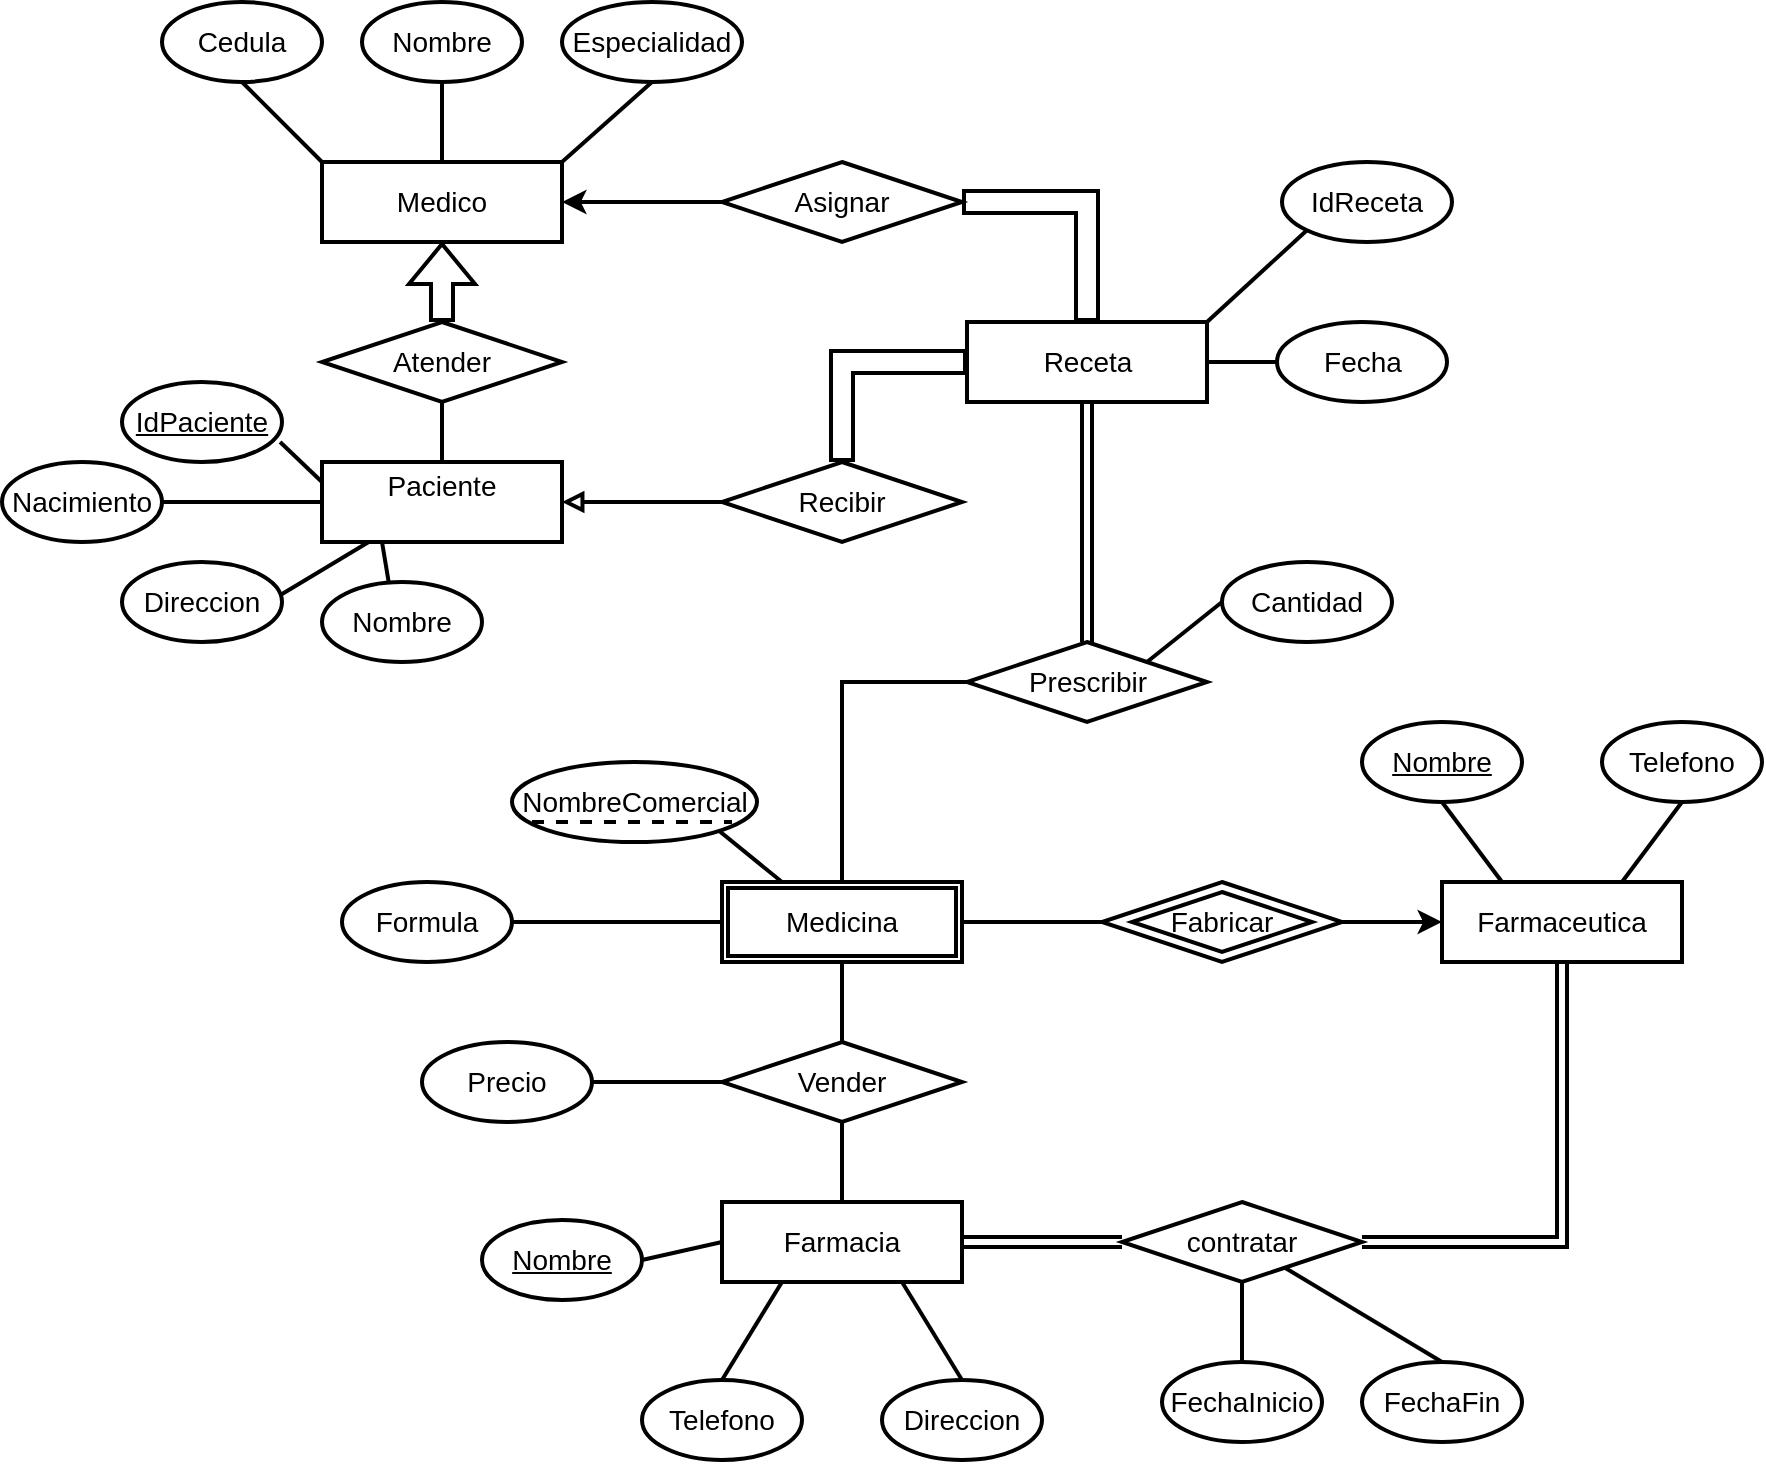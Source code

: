 <mxfile version="20.3.2" type="device"><diagram id="doe84STldm_tAdOhy67T" name="Page-1"><mxGraphModel dx="1335" dy="1814" grid="1" gridSize="10" guides="1" tooltips="1" connect="1" arrows="1" fold="1" page="1" pageScale="1" pageWidth="850" pageHeight="1100" math="0" shadow="0"><root><mxCell id="0"/><mxCell id="1" parent="0"/><mxCell id="BzVYmBJ9-4ABQq1YtEaV-34" style="edgeStyle=none;rounded=0;orthogonalLoop=1;jettySize=auto;html=1;exitX=0.75;exitY=0;exitDx=0;exitDy=0;entryX=0.5;entryY=1;entryDx=0;entryDy=0;strokeWidth=2;endArrow=none;endFill=0;fontSize=14;" edge="1" parent="1" source="BzVYmBJ9-4ABQq1YtEaV-1" target="BzVYmBJ9-4ABQq1YtEaV-30"><mxGeometry relative="1" as="geometry"/></mxCell><mxCell id="BzVYmBJ9-4ABQq1YtEaV-36" style="edgeStyle=none;rounded=0;orthogonalLoop=1;jettySize=auto;html=1;exitX=0;exitY=0.25;exitDx=0;exitDy=0;entryX=0.988;entryY=0.75;entryDx=0;entryDy=0;entryPerimeter=0;strokeWidth=2;endArrow=none;endFill=0;fontSize=14;" edge="1" parent="1" source="BzVYmBJ9-4ABQq1YtEaV-1" target="BzVYmBJ9-4ABQq1YtEaV-32"><mxGeometry relative="1" as="geometry"/></mxCell><mxCell id="BzVYmBJ9-4ABQq1YtEaV-1" value="&lt;div style=&quot;font-size: 14px;&quot;&gt;Paciente&lt;/div&gt;&lt;div style=&quot;font-size: 14px;&quot;&gt;&lt;br style=&quot;font-size: 14px;&quot;&gt;&lt;/div&gt;" style="rounded=0;whiteSpace=wrap;html=1;strokeWidth=2;fontSize=14;" vertex="1" parent="1"><mxGeometry x="400" y="30" width="120" height="40" as="geometry"/></mxCell><mxCell id="BzVYmBJ9-4ABQq1YtEaV-2" value="Farmaceutica" style="rounded=0;whiteSpace=wrap;html=1;strokeWidth=2;fontSize=14;" vertex="1" parent="1"><mxGeometry x="960" y="240" width="120" height="40" as="geometry"/></mxCell><mxCell id="BzVYmBJ9-4ABQq1YtEaV-7" style="edgeStyle=orthogonalEdgeStyle;rounded=0;orthogonalLoop=1;jettySize=auto;html=1;exitX=0.5;exitY=0;exitDx=0;exitDy=0;entryX=0.5;entryY=1;entryDx=0;entryDy=0;endArrow=none;endFill=0;strokeWidth=2;fontSize=14;" edge="1" parent="1" source="BzVYmBJ9-4ABQq1YtEaV-3" target="BzVYmBJ9-4ABQq1YtEaV-6"><mxGeometry relative="1" as="geometry"/></mxCell><mxCell id="BzVYmBJ9-4ABQq1YtEaV-82" style="edgeStyle=none;rounded=0;orthogonalLoop=1;jettySize=auto;html=1;exitX=1;exitY=0.5;exitDx=0;exitDy=0;entryX=0;entryY=0.5;entryDx=0;entryDy=0;strokeWidth=2;startArrow=none;startFill=0;endArrow=none;endFill=0;shape=link;fontSize=14;" edge="1" parent="1" source="BzVYmBJ9-4ABQq1YtEaV-3" target="BzVYmBJ9-4ABQq1YtEaV-79"><mxGeometry relative="1" as="geometry"/></mxCell><mxCell id="BzVYmBJ9-4ABQq1YtEaV-3" value="Farmacia" style="rounded=0;whiteSpace=wrap;html=1;strokeWidth=2;direction=east;fontSize=14;" vertex="1" parent="1"><mxGeometry x="600" y="400" width="120" height="40" as="geometry"/></mxCell><mxCell id="BzVYmBJ9-4ABQq1YtEaV-14" style="edgeStyle=orthogonalEdgeStyle;rounded=0;orthogonalLoop=1;jettySize=auto;html=1;exitX=1;exitY=0.5;exitDx=0;exitDy=0;entryX=0;entryY=0.5;entryDx=0;entryDy=0;endArrow=none;endFill=0;strokeWidth=2;fontSize=14;" edge="1" parent="1" source="BzVYmBJ9-4ABQq1YtEaV-4" target="BzVYmBJ9-4ABQq1YtEaV-11"><mxGeometry relative="1" as="geometry"/></mxCell><mxCell id="BzVYmBJ9-4ABQq1YtEaV-4" value="&lt;div style=&quot;font-size: 14px;&quot;&gt;Medicina&lt;/div&gt;" style="shape=ext;double=1;rounded=0;whiteSpace=wrap;html=1;strokeWidth=2;fontSize=14;" vertex="1" parent="1"><mxGeometry x="600" y="240" width="120" height="40" as="geometry"/></mxCell><mxCell id="BzVYmBJ9-4ABQq1YtEaV-8" style="edgeStyle=orthogonalEdgeStyle;rounded=0;orthogonalLoop=1;jettySize=auto;html=1;exitX=0.5;exitY=0;exitDx=0;exitDy=0;entryX=0.5;entryY=1;entryDx=0;entryDy=0;endArrow=none;endFill=0;strokeWidth=2;fontSize=14;" edge="1" parent="1" source="BzVYmBJ9-4ABQq1YtEaV-6" target="BzVYmBJ9-4ABQq1YtEaV-4"><mxGeometry relative="1" as="geometry"/></mxCell><mxCell id="BzVYmBJ9-4ABQq1YtEaV-23" style="edgeStyle=none;rounded=0;orthogonalLoop=1;jettySize=auto;html=1;exitX=0;exitY=0.5;exitDx=0;exitDy=0;entryX=1;entryY=0.5;entryDx=0;entryDy=0;strokeWidth=2;endArrow=none;endFill=0;fontSize=14;" edge="1" parent="1" source="BzVYmBJ9-4ABQq1YtEaV-6" target="BzVYmBJ9-4ABQq1YtEaV-22"><mxGeometry relative="1" as="geometry"/></mxCell><mxCell id="BzVYmBJ9-4ABQq1YtEaV-6" value="Vender" style="rhombus;whiteSpace=wrap;html=1;strokeWidth=2;direction=east;fontSize=14;" vertex="1" parent="1"><mxGeometry x="600" y="320" width="120" height="40" as="geometry"/></mxCell><mxCell id="BzVYmBJ9-4ABQq1YtEaV-13" value="" style="group;strokeWidth=2;fontSize=14;" vertex="1" connectable="0" parent="1"><mxGeometry x="790" y="240" width="120" height="40" as="geometry"/></mxCell><mxCell id="BzVYmBJ9-4ABQq1YtEaV-11" value="" style="rhombus;whiteSpace=wrap;html=1;perimeterSpacing=0;sketch=0;rounded=0;shadow=0;gradientColor=none;strokeWidth=2;fontSize=14;" vertex="1" parent="BzVYmBJ9-4ABQq1YtEaV-13"><mxGeometry width="120" height="40" as="geometry"/></mxCell><mxCell id="BzVYmBJ9-4ABQq1YtEaV-12" value="Fabricar" style="rhombus;whiteSpace=wrap;html=1;perimeterSpacing=0;sketch=0;rounded=0;shadow=0;gradientColor=none;strokeWidth=2;fontSize=14;" vertex="1" parent="BzVYmBJ9-4ABQq1YtEaV-13"><mxGeometry x="15" y="5" width="90" height="30" as="geometry"/></mxCell><mxCell id="BzVYmBJ9-4ABQq1YtEaV-15" style="rounded=0;orthogonalLoop=1;jettySize=auto;html=1;exitX=1;exitY=0.5;exitDx=0;exitDy=0;entryX=0;entryY=0.5;entryDx=0;entryDy=0;endArrow=classic;endFill=1;strokeWidth=2;fontSize=14;" edge="1" parent="1" source="BzVYmBJ9-4ABQq1YtEaV-11" target="BzVYmBJ9-4ABQq1YtEaV-2"><mxGeometry relative="1" as="geometry"/></mxCell><mxCell id="BzVYmBJ9-4ABQq1YtEaV-77" style="edgeStyle=none;rounded=0;orthogonalLoop=1;jettySize=auto;html=1;exitX=0.5;exitY=0;exitDx=0;exitDy=0;entryX=0.25;entryY=1;entryDx=0;entryDy=0;strokeWidth=2;startArrow=none;startFill=0;endArrow=none;endFill=0;fontSize=14;" edge="1" parent="1" source="BzVYmBJ9-4ABQq1YtEaV-16" target="BzVYmBJ9-4ABQq1YtEaV-3"><mxGeometry relative="1" as="geometry"/></mxCell><mxCell id="BzVYmBJ9-4ABQq1YtEaV-16" value="Telefono" style="ellipse;whiteSpace=wrap;html=1;rounded=0;shadow=0;sketch=0;gradientColor=none;strokeWidth=2;direction=east;fontSize=14;" vertex="1" parent="1"><mxGeometry x="560" y="489" width="80" height="40" as="geometry"/></mxCell><mxCell id="BzVYmBJ9-4ABQq1YtEaV-78" style="edgeStyle=none;rounded=0;orthogonalLoop=1;jettySize=auto;html=1;exitX=0.5;exitY=0;exitDx=0;exitDy=0;entryX=0.75;entryY=1;entryDx=0;entryDy=0;strokeWidth=2;startArrow=none;startFill=0;endArrow=none;endFill=0;fontSize=14;" edge="1" parent="1" source="BzVYmBJ9-4ABQq1YtEaV-17" target="BzVYmBJ9-4ABQq1YtEaV-3"><mxGeometry relative="1" as="geometry"/></mxCell><mxCell id="BzVYmBJ9-4ABQq1YtEaV-17" value="Direccion" style="ellipse;whiteSpace=wrap;html=1;rounded=0;shadow=0;sketch=0;gradientColor=none;strokeWidth=2;direction=east;fontSize=14;" vertex="1" parent="1"><mxGeometry x="680" y="489" width="80" height="40" as="geometry"/></mxCell><mxCell id="BzVYmBJ9-4ABQq1YtEaV-76" style="edgeStyle=none;rounded=0;orthogonalLoop=1;jettySize=auto;html=1;exitX=1;exitY=0.5;exitDx=0;exitDy=0;entryX=0;entryY=0.5;entryDx=0;entryDy=0;strokeWidth=2;startArrow=none;startFill=0;endArrow=none;endFill=0;fontSize=14;" edge="1" parent="1" source="BzVYmBJ9-4ABQq1YtEaV-18" target="BzVYmBJ9-4ABQq1YtEaV-3"><mxGeometry relative="1" as="geometry"/></mxCell><mxCell id="BzVYmBJ9-4ABQq1YtEaV-18" value="Nombre" style="ellipse;whiteSpace=wrap;html=1;rounded=0;shadow=0;sketch=0;gradientColor=none;strokeWidth=2;fontStyle=4;direction=east;fontSize=14;" vertex="1" parent="1"><mxGeometry x="480" y="409" width="80" height="40" as="geometry"/></mxCell><mxCell id="BzVYmBJ9-4ABQq1YtEaV-22" value="Precio" style="ellipse;whiteSpace=wrap;html=1;rounded=0;shadow=0;sketch=0;gradientColor=none;strokeWidth=2;direction=east;fontSize=14;" vertex="1" parent="1"><mxGeometry x="450" y="320" width="85" height="40" as="geometry"/></mxCell><mxCell id="BzVYmBJ9-4ABQq1YtEaV-24" value="Cantidad" style="ellipse;whiteSpace=wrap;html=1;rounded=0;shadow=0;sketch=0;gradientColor=none;strokeWidth=2;fontSize=14;" vertex="1" parent="1"><mxGeometry x="850" y="80" width="85" height="40" as="geometry"/></mxCell><mxCell id="BzVYmBJ9-4ABQq1YtEaV-29" style="edgeStyle=none;rounded=0;orthogonalLoop=1;jettySize=auto;html=1;exitX=1;exitY=0.5;exitDx=0;exitDy=0;entryX=0;entryY=0.5;entryDx=0;entryDy=0;strokeWidth=2;endArrow=none;endFill=0;fontSize=14;" edge="1" parent="1" source="BzVYmBJ9-4ABQq1YtEaV-26" target="BzVYmBJ9-4ABQq1YtEaV-4"><mxGeometry relative="1" as="geometry"/></mxCell><mxCell id="BzVYmBJ9-4ABQq1YtEaV-26" value="Formula" style="ellipse;whiteSpace=wrap;html=1;rounded=0;shadow=0;sketch=0;gradientColor=none;strokeWidth=2;fontSize=14;" vertex="1" parent="1"><mxGeometry x="410" y="240" width="85" height="40" as="geometry"/></mxCell><mxCell id="BzVYmBJ9-4ABQq1YtEaV-28" style="edgeStyle=none;rounded=0;orthogonalLoop=1;jettySize=auto;html=1;exitX=0.5;exitY=0;exitDx=0;exitDy=0;entryX=0.25;entryY=0;entryDx=0;entryDy=0;strokeWidth=2;endArrow=none;endFill=0;fontSize=14;" edge="1" parent="1" source="BzVYmBJ9-4ABQq1YtEaV-27" target="BzVYmBJ9-4ABQq1YtEaV-4"><mxGeometry relative="1" as="geometry"/></mxCell><mxCell id="BzVYmBJ9-4ABQq1YtEaV-27" value="NombreComercial" style="ellipse;whiteSpace=wrap;html=1;rounded=0;shadow=0;sketch=0;gradientColor=none;strokeWidth=2;fontStyle=0;fontSize=14;" vertex="1" parent="1"><mxGeometry x="495" y="180" width="122.5" height="40" as="geometry"/></mxCell><mxCell id="BzVYmBJ9-4ABQq1YtEaV-30" value="Direccion" style="ellipse;whiteSpace=wrap;html=1;rounded=0;shadow=0;sketch=0;gradientColor=none;strokeWidth=2;fontSize=14;" vertex="1" parent="1"><mxGeometry x="300" y="80" width="80" height="40" as="geometry"/></mxCell><mxCell id="BzVYmBJ9-4ABQq1YtEaV-35" style="edgeStyle=none;rounded=0;orthogonalLoop=1;jettySize=auto;html=1;exitX=0.5;exitY=1;exitDx=0;exitDy=0;entryX=0.25;entryY=1;entryDx=0;entryDy=0;strokeWidth=2;endArrow=none;endFill=0;fontSize=14;" edge="1" parent="1" source="BzVYmBJ9-4ABQq1YtEaV-31" target="BzVYmBJ9-4ABQq1YtEaV-1"><mxGeometry relative="1" as="geometry"/></mxCell><mxCell id="BzVYmBJ9-4ABQq1YtEaV-31" value="Nombre" style="ellipse;whiteSpace=wrap;html=1;rounded=0;shadow=0;sketch=0;gradientColor=none;strokeWidth=2;fontSize=14;" vertex="1" parent="1"><mxGeometry x="400" y="90" width="80" height="40" as="geometry"/></mxCell><mxCell id="BzVYmBJ9-4ABQq1YtEaV-32" value="IdPaciente" style="ellipse;whiteSpace=wrap;html=1;rounded=0;shadow=0;sketch=0;gradientColor=none;strokeWidth=2;fontStyle=4;fontSize=14;" vertex="1" parent="1"><mxGeometry x="300" y="-10" width="80" height="40" as="geometry"/></mxCell><mxCell id="BzVYmBJ9-4ABQq1YtEaV-37" style="edgeStyle=none;rounded=0;orthogonalLoop=1;jettySize=auto;html=1;exitX=1;exitY=0.5;exitDx=0;exitDy=0;entryX=0;entryY=0.5;entryDx=0;entryDy=0;strokeWidth=2;endArrow=none;endFill=0;fontSize=14;" edge="1" parent="1" source="BzVYmBJ9-4ABQq1YtEaV-33" target="BzVYmBJ9-4ABQq1YtEaV-1"><mxGeometry relative="1" as="geometry"/></mxCell><mxCell id="BzVYmBJ9-4ABQq1YtEaV-33" value="&lt;div style=&quot;font-size: 14px;&quot;&gt;Nacimiento&lt;/div&gt;" style="ellipse;whiteSpace=wrap;html=1;rounded=0;shadow=0;sketch=0;gradientColor=none;strokeWidth=2;fontSize=14;" vertex="1" parent="1"><mxGeometry x="240" y="30" width="80" height="40" as="geometry"/></mxCell><mxCell id="BzVYmBJ9-4ABQq1YtEaV-41" style="edgeStyle=none;rounded=0;orthogonalLoop=1;jettySize=auto;html=1;exitX=0.5;exitY=1;exitDx=0;exitDy=0;entryX=0.25;entryY=0;entryDx=0;entryDy=0;strokeWidth=2;endArrow=none;endFill=0;fontSize=14;" edge="1" parent="1" source="BzVYmBJ9-4ABQq1YtEaV-38" target="BzVYmBJ9-4ABQq1YtEaV-2"><mxGeometry relative="1" as="geometry"/></mxCell><mxCell id="BzVYmBJ9-4ABQq1YtEaV-38" value="Nombre" style="ellipse;whiteSpace=wrap;html=1;rounded=0;shadow=0;sketch=0;gradientColor=none;strokeWidth=2;fontStyle=4;fontSize=14;" vertex="1" parent="1"><mxGeometry x="920" y="160" width="80" height="40" as="geometry"/></mxCell><mxCell id="BzVYmBJ9-4ABQq1YtEaV-40" style="edgeStyle=none;rounded=0;orthogonalLoop=1;jettySize=auto;html=1;exitX=0.5;exitY=1;exitDx=0;exitDy=0;entryX=0.75;entryY=0;entryDx=0;entryDy=0;strokeWidth=2;endArrow=none;endFill=0;fontSize=14;" edge="1" parent="1" source="BzVYmBJ9-4ABQq1YtEaV-39" target="BzVYmBJ9-4ABQq1YtEaV-2"><mxGeometry relative="1" as="geometry"/></mxCell><mxCell id="BzVYmBJ9-4ABQq1YtEaV-39" value="Telefono" style="ellipse;whiteSpace=wrap;html=1;rounded=0;shadow=0;sketch=0;gradientColor=none;strokeWidth=2;fontSize=14;" vertex="1" parent="1"><mxGeometry x="1040" y="160" width="80" height="40" as="geometry"/></mxCell><mxCell id="BzVYmBJ9-4ABQq1YtEaV-42" value="" style="endArrow=none;dashed=1;html=1;rounded=0;strokeWidth=2;fontSize=14;" edge="1" parent="1"><mxGeometry width="50" height="50" relative="1" as="geometry"><mxPoint x="505" y="210" as="sourcePoint"/><mxPoint x="605" y="210" as="targetPoint"/></mxGeometry></mxCell><mxCell id="BzVYmBJ9-4ABQq1YtEaV-51" style="edgeStyle=orthogonalEdgeStyle;rounded=0;orthogonalLoop=1;jettySize=auto;html=1;exitX=0.5;exitY=1;exitDx=0;exitDy=0;strokeWidth=2;endArrow=none;endFill=0;startArrow=classic;startFill=1;shape=flexArrow;fontSize=14;" edge="1" parent="1" source="BzVYmBJ9-4ABQq1YtEaV-43" target="BzVYmBJ9-4ABQq1YtEaV-47"><mxGeometry relative="1" as="geometry"/></mxCell><mxCell id="BzVYmBJ9-4ABQq1YtEaV-43" value="Medico" style="rounded=0;whiteSpace=wrap;html=1;strokeWidth=2;fontSize=14;" vertex="1" parent="1"><mxGeometry x="400" y="-120" width="120" height="40" as="geometry"/></mxCell><mxCell id="BzVYmBJ9-4ABQq1YtEaV-49" style="edgeStyle=none;rounded=0;orthogonalLoop=1;jettySize=auto;html=1;exitX=0.5;exitY=1;exitDx=0;exitDy=0;entryX=0;entryY=0;entryDx=0;entryDy=0;strokeWidth=2;endArrow=none;endFill=0;fontSize=14;" edge="1" parent="1" source="BzVYmBJ9-4ABQq1YtEaV-44" target="BzVYmBJ9-4ABQq1YtEaV-43"><mxGeometry relative="1" as="geometry"/></mxCell><mxCell id="BzVYmBJ9-4ABQq1YtEaV-44" value="Cedula" style="ellipse;whiteSpace=wrap;html=1;rounded=0;shadow=0;sketch=0;gradientColor=none;strokeWidth=2;fontSize=14;" vertex="1" parent="1"><mxGeometry x="320" y="-200" width="80" height="40" as="geometry"/></mxCell><mxCell id="BzVYmBJ9-4ABQq1YtEaV-48" style="edgeStyle=none;rounded=0;orthogonalLoop=1;jettySize=auto;html=1;exitX=0.5;exitY=1;exitDx=0;exitDy=0;entryX=0.5;entryY=0;entryDx=0;entryDy=0;strokeWidth=2;endArrow=none;endFill=0;fontSize=14;" edge="1" parent="1" source="BzVYmBJ9-4ABQq1YtEaV-45" target="BzVYmBJ9-4ABQq1YtEaV-43"><mxGeometry relative="1" as="geometry"/></mxCell><mxCell id="BzVYmBJ9-4ABQq1YtEaV-45" value="Nombre" style="ellipse;whiteSpace=wrap;html=1;rounded=0;shadow=0;sketch=0;gradientColor=none;strokeWidth=2;fontSize=14;" vertex="1" parent="1"><mxGeometry x="420" y="-200" width="80" height="40" as="geometry"/></mxCell><mxCell id="BzVYmBJ9-4ABQq1YtEaV-50" style="edgeStyle=none;rounded=0;orthogonalLoop=1;jettySize=auto;html=1;exitX=0.5;exitY=1;exitDx=0;exitDy=0;entryX=1;entryY=0;entryDx=0;entryDy=0;strokeWidth=2;endArrow=none;endFill=0;fontSize=14;" edge="1" parent="1" source="BzVYmBJ9-4ABQq1YtEaV-46" target="BzVYmBJ9-4ABQq1YtEaV-43"><mxGeometry relative="1" as="geometry"/></mxCell><mxCell id="BzVYmBJ9-4ABQq1YtEaV-46" value="Especialidad" style="ellipse;whiteSpace=wrap;html=1;rounded=0;shadow=0;sketch=0;gradientColor=none;strokeWidth=2;fontSize=14;" vertex="1" parent="1"><mxGeometry x="520" y="-200" width="90" height="40" as="geometry"/></mxCell><mxCell id="BzVYmBJ9-4ABQq1YtEaV-52" style="edgeStyle=orthogonalEdgeStyle;rounded=0;orthogonalLoop=1;jettySize=auto;html=1;exitX=0.5;exitY=1;exitDx=0;exitDy=0;strokeWidth=2;endArrow=none;endFill=0;fontSize=14;" edge="1" parent="1" source="BzVYmBJ9-4ABQq1YtEaV-47" target="BzVYmBJ9-4ABQq1YtEaV-1"><mxGeometry relative="1" as="geometry"/></mxCell><mxCell id="BzVYmBJ9-4ABQq1YtEaV-47" value="Atender" style="rhombus;whiteSpace=wrap;html=1;strokeWidth=2;fontSize=14;" vertex="1" parent="1"><mxGeometry x="400" y="-40" width="120" height="40" as="geometry"/></mxCell><mxCell id="BzVYmBJ9-4ABQq1YtEaV-53" value="Fecha" style="ellipse;whiteSpace=wrap;html=1;rounded=0;shadow=0;sketch=0;gradientColor=none;strokeWidth=2;fontSize=14;" vertex="1" parent="1"><mxGeometry x="877.5" y="-40" width="85" height="40" as="geometry"/></mxCell><mxCell id="BzVYmBJ9-4ABQq1YtEaV-58" style="edgeStyle=orthogonalEdgeStyle;rounded=0;orthogonalLoop=1;jettySize=auto;html=1;exitX=1;exitY=0.5;exitDx=0;exitDy=0;entryX=0;entryY=0.5;entryDx=0;entryDy=0;strokeWidth=2;startArrow=none;startFill=0;endArrow=none;endFill=0;fontSize=14;" edge="1" parent="1" source="BzVYmBJ9-4ABQq1YtEaV-56" target="BzVYmBJ9-4ABQq1YtEaV-53"><mxGeometry relative="1" as="geometry"/></mxCell><mxCell id="BzVYmBJ9-4ABQq1YtEaV-59" style="rounded=0;orthogonalLoop=1;jettySize=auto;html=1;exitX=1;exitY=0;exitDx=0;exitDy=0;entryX=0;entryY=1;entryDx=0;entryDy=0;strokeWidth=2;startArrow=none;startFill=0;endArrow=none;endFill=0;fontSize=14;" edge="1" parent="1" source="BzVYmBJ9-4ABQq1YtEaV-56" target="BzVYmBJ9-4ABQq1YtEaV-57"><mxGeometry relative="1" as="geometry"/></mxCell><mxCell id="BzVYmBJ9-4ABQq1YtEaV-68" style="edgeStyle=orthogonalEdgeStyle;rounded=0;orthogonalLoop=1;jettySize=auto;html=1;exitX=0.5;exitY=1;exitDx=0;exitDy=0;entryX=0.5;entryY=0;entryDx=0;entryDy=0;strokeWidth=2;startArrow=none;startFill=0;endArrow=none;endFill=0;shape=link;fontSize=14;" edge="1" parent="1" source="BzVYmBJ9-4ABQq1YtEaV-56" target="BzVYmBJ9-4ABQq1YtEaV-63"><mxGeometry relative="1" as="geometry"/></mxCell><mxCell id="BzVYmBJ9-4ABQq1YtEaV-56" value="Receta" style="rounded=0;whiteSpace=wrap;html=1;strokeWidth=2;fontSize=14;" vertex="1" parent="1"><mxGeometry x="722.5" y="-40" width="120" height="40" as="geometry"/></mxCell><mxCell id="BzVYmBJ9-4ABQq1YtEaV-57" value="IdReceta" style="ellipse;whiteSpace=wrap;html=1;rounded=0;shadow=0;sketch=0;gradientColor=none;strokeWidth=2;fontSize=14;" vertex="1" parent="1"><mxGeometry x="880" y="-120" width="85" height="40" as="geometry"/></mxCell><mxCell id="BzVYmBJ9-4ABQq1YtEaV-64" style="edgeStyle=orthogonalEdgeStyle;rounded=0;orthogonalLoop=1;jettySize=auto;html=1;exitX=0;exitY=0.5;exitDx=0;exitDy=0;entryX=1;entryY=0.5;entryDx=0;entryDy=0;strokeWidth=2;startArrow=none;startFill=0;endArrow=classic;endFill=1;fontSize=14;" edge="1" parent="1" source="BzVYmBJ9-4ABQq1YtEaV-60" target="BzVYmBJ9-4ABQq1YtEaV-43"><mxGeometry relative="1" as="geometry"/></mxCell><mxCell id="BzVYmBJ9-4ABQq1YtEaV-65" style="edgeStyle=orthogonalEdgeStyle;rounded=0;orthogonalLoop=1;jettySize=auto;html=1;exitX=1;exitY=0.5;exitDx=0;exitDy=0;entryX=0.5;entryY=0;entryDx=0;entryDy=0;strokeWidth=2;startArrow=none;startFill=0;endArrow=none;endFill=0;shape=flexArrow;fontSize=14;" edge="1" parent="1" source="BzVYmBJ9-4ABQq1YtEaV-60" target="BzVYmBJ9-4ABQq1YtEaV-56"><mxGeometry relative="1" as="geometry"/></mxCell><mxCell id="BzVYmBJ9-4ABQq1YtEaV-60" value="Asignar" style="rhombus;whiteSpace=wrap;html=1;strokeWidth=2;fontSize=14;" vertex="1" parent="1"><mxGeometry x="600" y="-120" width="120" height="40" as="geometry"/></mxCell><mxCell id="BzVYmBJ9-4ABQq1YtEaV-66" style="edgeStyle=orthogonalEdgeStyle;shape=flexArrow;rounded=0;orthogonalLoop=1;jettySize=auto;html=1;exitX=0.5;exitY=0;exitDx=0;exitDy=0;entryX=0;entryY=0.5;entryDx=0;entryDy=0;strokeWidth=2;startArrow=none;startFill=0;endArrow=none;endFill=0;fontSize=14;" edge="1" parent="1" source="BzVYmBJ9-4ABQq1YtEaV-61" target="BzVYmBJ9-4ABQq1YtEaV-56"><mxGeometry relative="1" as="geometry"/></mxCell><mxCell id="BzVYmBJ9-4ABQq1YtEaV-67" style="edgeStyle=orthogonalEdgeStyle;rounded=0;orthogonalLoop=1;jettySize=auto;html=1;exitX=0;exitY=0.5;exitDx=0;exitDy=0;entryX=1;entryY=0.5;entryDx=0;entryDy=0;strokeWidth=2;startArrow=none;startFill=0;endArrow=block;endFill=0;fontSize=14;" edge="1" parent="1" source="BzVYmBJ9-4ABQq1YtEaV-61" target="BzVYmBJ9-4ABQq1YtEaV-1"><mxGeometry relative="1" as="geometry"/></mxCell><mxCell id="BzVYmBJ9-4ABQq1YtEaV-61" value="Recibir" style="rhombus;whiteSpace=wrap;html=1;strokeWidth=2;fontSize=14;" vertex="1" parent="1"><mxGeometry x="600" y="30" width="120" height="40" as="geometry"/></mxCell><mxCell id="BzVYmBJ9-4ABQq1YtEaV-69" style="edgeStyle=orthogonalEdgeStyle;rounded=0;orthogonalLoop=1;jettySize=auto;html=1;exitX=0;exitY=0.5;exitDx=0;exitDy=0;entryX=0.5;entryY=0;entryDx=0;entryDy=0;strokeWidth=2;startArrow=none;startFill=0;endArrow=none;endFill=0;fontSize=14;" edge="1" parent="1" source="BzVYmBJ9-4ABQq1YtEaV-63" target="BzVYmBJ9-4ABQq1YtEaV-4"><mxGeometry relative="1" as="geometry"/></mxCell><mxCell id="BzVYmBJ9-4ABQq1YtEaV-70" style="rounded=0;orthogonalLoop=1;jettySize=auto;html=1;exitX=1;exitY=0;exitDx=0;exitDy=0;entryX=0;entryY=0.5;entryDx=0;entryDy=0;strokeWidth=2;startArrow=none;startFill=0;endArrow=none;endFill=0;fontSize=14;" edge="1" parent="1" source="BzVYmBJ9-4ABQq1YtEaV-63" target="BzVYmBJ9-4ABQq1YtEaV-24"><mxGeometry relative="1" as="geometry"/></mxCell><mxCell id="BzVYmBJ9-4ABQq1YtEaV-63" value="Prescribir" style="rhombus;whiteSpace=wrap;html=1;strokeWidth=2;fontSize=14;" vertex="1" parent="1"><mxGeometry x="722.5" y="120" width="120" height="40" as="geometry"/></mxCell><mxCell id="BzVYmBJ9-4ABQq1YtEaV-83" style="edgeStyle=orthogonalEdgeStyle;rounded=0;orthogonalLoop=1;jettySize=auto;html=1;exitX=1;exitY=0.5;exitDx=0;exitDy=0;entryX=0.5;entryY=1;entryDx=0;entryDy=0;strokeWidth=2;startArrow=none;startFill=0;endArrow=none;endFill=0;shape=link;fontSize=14;" edge="1" parent="1" source="BzVYmBJ9-4ABQq1YtEaV-79" target="BzVYmBJ9-4ABQq1YtEaV-2"><mxGeometry relative="1" as="geometry"/></mxCell><mxCell id="BzVYmBJ9-4ABQq1YtEaV-79" value="contratar" style="rhombus;whiteSpace=wrap;html=1;strokeWidth=2;direction=east;fontSize=14;" vertex="1" parent="1"><mxGeometry x="800" y="400" width="120" height="40" as="geometry"/></mxCell><mxCell id="BzVYmBJ9-4ABQq1YtEaV-84" style="edgeStyle=none;rounded=0;orthogonalLoop=1;jettySize=auto;html=1;exitX=0.5;exitY=0;exitDx=0;exitDy=0;entryX=0.5;entryY=1;entryDx=0;entryDy=0;strokeWidth=2;startArrow=none;startFill=0;endArrow=none;endFill=0;fontSize=14;" edge="1" parent="1" source="BzVYmBJ9-4ABQq1YtEaV-80" target="BzVYmBJ9-4ABQq1YtEaV-79"><mxGeometry relative="1" as="geometry"/></mxCell><mxCell id="BzVYmBJ9-4ABQq1YtEaV-80" value="FechaInicio" style="ellipse;whiteSpace=wrap;html=1;rounded=0;shadow=0;sketch=0;gradientColor=none;strokeWidth=2;direction=east;fontSize=14;" vertex="1" parent="1"><mxGeometry x="820" y="480" width="80" height="40" as="geometry"/></mxCell><mxCell id="BzVYmBJ9-4ABQq1YtEaV-85" style="edgeStyle=none;rounded=0;orthogonalLoop=1;jettySize=auto;html=1;exitX=0.5;exitY=0;exitDx=0;exitDy=0;strokeWidth=2;startArrow=none;startFill=0;endArrow=none;endFill=0;fontSize=14;" edge="1" parent="1" source="BzVYmBJ9-4ABQq1YtEaV-81" target="BzVYmBJ9-4ABQq1YtEaV-79"><mxGeometry relative="1" as="geometry"/></mxCell><mxCell id="BzVYmBJ9-4ABQq1YtEaV-81" value="FechaFin" style="ellipse;whiteSpace=wrap;html=1;rounded=0;shadow=0;sketch=0;gradientColor=none;strokeWidth=2;direction=east;fontSize=14;" vertex="1" parent="1"><mxGeometry x="920" y="480" width="80" height="40" as="geometry"/></mxCell></root></mxGraphModel></diagram></mxfile>
